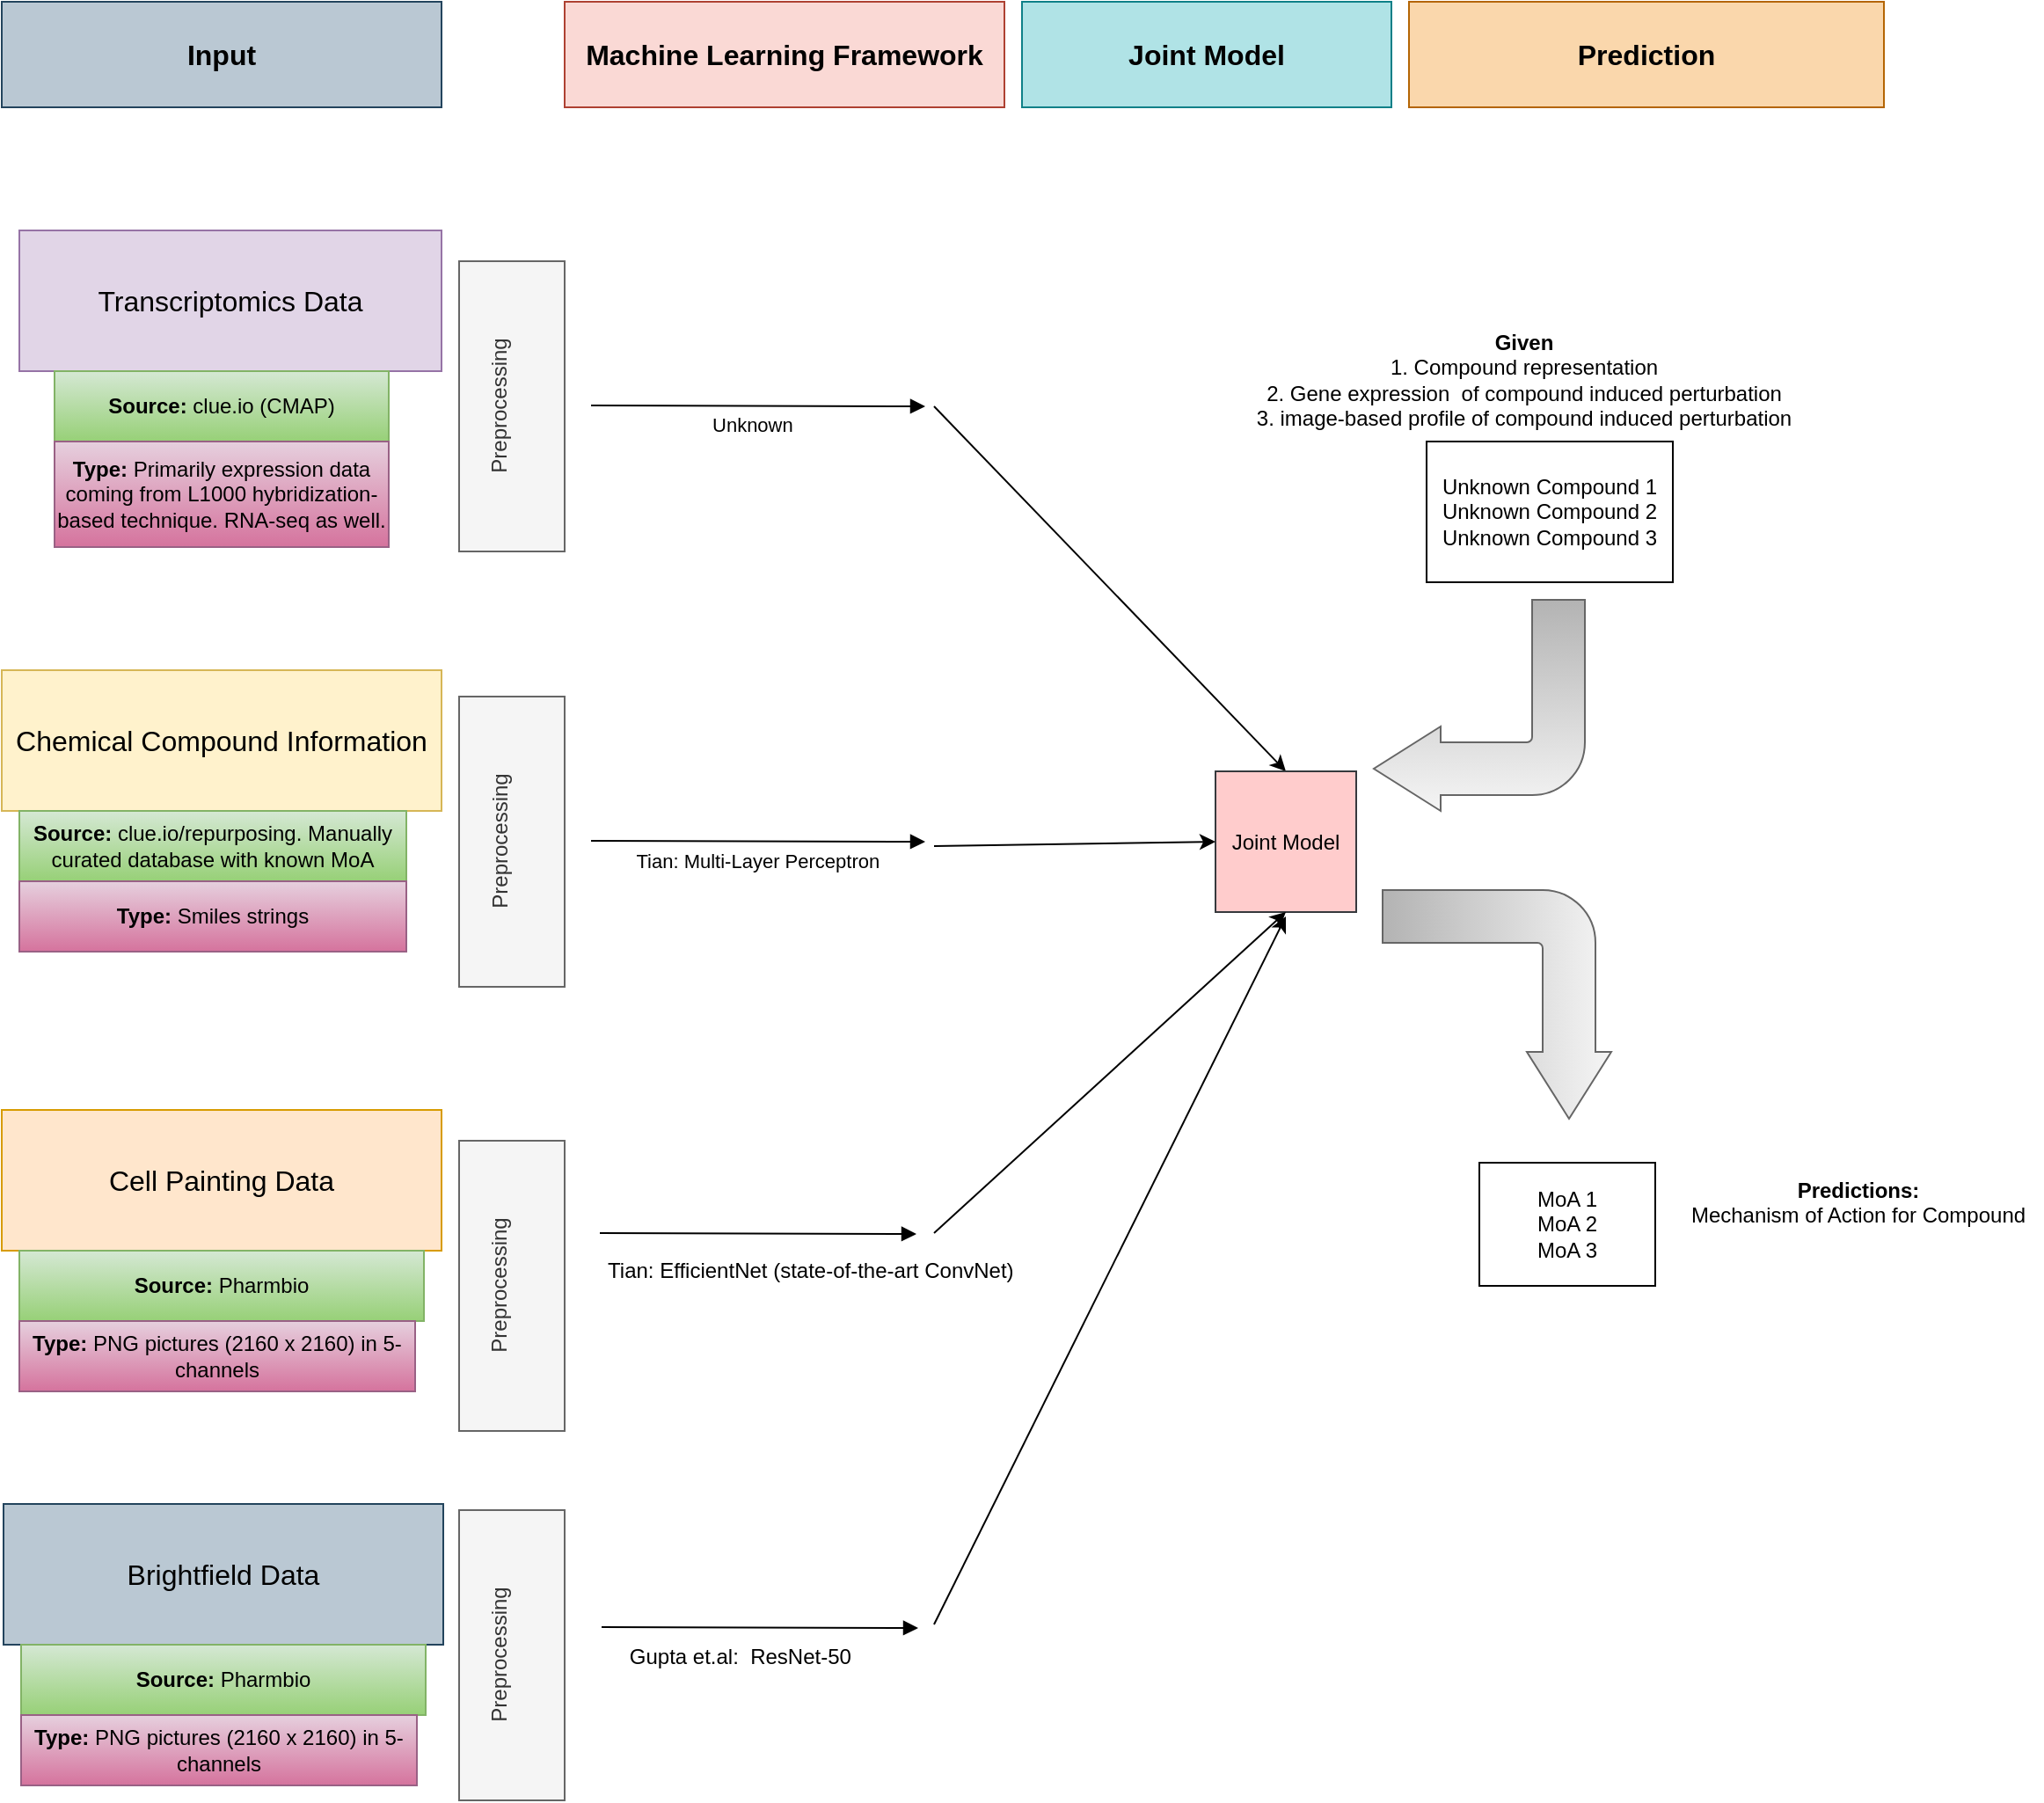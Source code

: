 <mxfile version="20.5.1" type="github">
  <diagram id="kgpKYQtTHZ0yAKxKKP6v" name="Page-1">
    <mxGraphModel dx="1892" dy="2160" grid="1" gridSize="10" guides="1" tooltips="1" connect="1" arrows="1" fold="1" page="1" pageScale="1" pageWidth="850" pageHeight="1100" math="0" shadow="0">
      <root>
        <mxCell id="0" />
        <mxCell id="1" parent="0" />
        <mxCell id="3nuBFxr9cyL0pnOWT2aG-9" value="Unknown" style="verticalAlign=bottom;endArrow=block;shadow=0;strokeWidth=1;" parent="1" edge="1">
          <mxGeometry x="-0.032" y="-20" relative="1" as="geometry">
            <mxPoint x="365" y="119.5" as="sourcePoint" />
            <mxPoint x="555" y="120" as="targetPoint" />
            <mxPoint as="offset" />
          </mxGeometry>
        </mxCell>
        <mxCell id="D1hPwI1u1eyKQ4dJg58t-1" value="&lt;font style=&quot;font-size: 16px;&quot;&gt;Transcriptomics Data&lt;/font&gt;" style="rounded=0;whiteSpace=wrap;html=1;fillColor=#e1d5e7;strokeColor=#9673a6;" parent="1" vertex="1">
          <mxGeometry x="40" y="20" width="240" height="80" as="geometry" />
        </mxCell>
        <mxCell id="D1hPwI1u1eyKQ4dJg58t-2" value="&lt;font style=&quot;font-size: 16px;&quot;&gt;Chemical Compound Information&lt;/font&gt;" style="rounded=0;whiteSpace=wrap;html=1;fillColor=#fff2cc;strokeColor=#d6b656;" parent="1" vertex="1">
          <mxGeometry x="30" y="270" width="250" height="80" as="geometry" />
        </mxCell>
        <mxCell id="D1hPwI1u1eyKQ4dJg58t-5" value="&lt;font style=&quot;font-size: 16px;&quot;&gt;Cell Painting Data&lt;/font&gt;" style="rounded=0;whiteSpace=wrap;html=1;fillColor=#ffe6cc;strokeColor=#d79b00;" parent="1" vertex="1">
          <mxGeometry x="30" y="520" width="250" height="80" as="geometry" />
        </mxCell>
        <mxCell id="D1hPwI1u1eyKQ4dJg58t-7" value="&lt;b&gt;Source:&lt;/b&gt; clue.io (CMAP)" style="rounded=0;whiteSpace=wrap;html=1;fillColor=#d5e8d4;gradientColor=#97d077;strokeColor=#82b366;" parent="1" vertex="1">
          <mxGeometry x="60" y="100" width="190" height="40" as="geometry" />
        </mxCell>
        <mxCell id="D1hPwI1u1eyKQ4dJg58t-8" value="&lt;b&gt;Source: &lt;/b&gt;clue.io/repurposing. Manually curated database with known MoA" style="rounded=0;whiteSpace=wrap;html=1;fillColor=#d5e8d4;gradientColor=#97d077;strokeColor=#82b366;" parent="1" vertex="1">
          <mxGeometry x="40" y="350" width="220" height="40" as="geometry" />
        </mxCell>
        <mxCell id="D1hPwI1u1eyKQ4dJg58t-9" value="&lt;b&gt;Source: &lt;/b&gt;Pharmbio " style="rounded=0;whiteSpace=wrap;html=1;fillColor=#d5e8d4;gradientColor=#97d077;strokeColor=#82b366;" parent="1" vertex="1">
          <mxGeometry x="40" y="600" width="230" height="40" as="geometry" />
        </mxCell>
        <mxCell id="D1hPwI1u1eyKQ4dJg58t-12" value="Tian: EfficientNet (state-of-the-art ConvNet)" style="verticalAlign=bottom;endArrow=block;shadow=0;strokeWidth=1;fontSize=12;" parent="1" edge="1">
          <mxGeometry x="0.334" y="-30" relative="1" as="geometry">
            <mxPoint x="370" y="590" as="sourcePoint" />
            <mxPoint x="550" y="590.5" as="targetPoint" />
            <mxPoint as="offset" />
          </mxGeometry>
        </mxCell>
        <mxCell id="D1hPwI1u1eyKQ4dJg58t-13" value="Tian: Multi-Layer Perceptron&#xa;" style="verticalAlign=bottom;endArrow=block;shadow=0;strokeWidth=1;" parent="1" edge="1">
          <mxGeometry x="0.001" y="-33" relative="1" as="geometry">
            <mxPoint x="365" y="367" as="sourcePoint" />
            <mxPoint x="555" y="367.5" as="targetPoint" />
            <mxPoint as="offset" />
            <Array as="points" />
          </mxGeometry>
        </mxCell>
        <mxCell id="D1hPwI1u1eyKQ4dJg58t-14" value="&lt;font style=&quot;font-size: 16px;&quot;&gt;Input&lt;/font&gt;" style="rounded=0;whiteSpace=wrap;html=1;fontStyle=1;fillColor=#bac8d3;strokeColor=#23445d;" parent="1" vertex="1">
          <mxGeometry x="30" y="-110" width="250" height="60" as="geometry" />
        </mxCell>
        <mxCell id="D1hPwI1u1eyKQ4dJg58t-15" value="&lt;b&gt;&lt;font style=&quot;font-size: 16px;&quot;&gt;Machine Learning Framework&lt;/font&gt;&lt;/b&gt;" style="rounded=0;whiteSpace=wrap;html=1;fillColor=#fad9d5;strokeColor=#ae4132;" parent="1" vertex="1">
          <mxGeometry x="350" y="-110" width="250" height="60" as="geometry" />
        </mxCell>
        <mxCell id="D1hPwI1u1eyKQ4dJg58t-16" value="&lt;b&gt;&lt;font style=&quot;font-size: 16px;&quot;&gt;Prediction&lt;/font&gt;&lt;/b&gt;" style="rounded=0;whiteSpace=wrap;html=1;fillColor=#fad7ac;strokeColor=#b46504;" parent="1" vertex="1">
          <mxGeometry x="830" y="-110" width="270" height="60" as="geometry" />
        </mxCell>
        <mxCell id="D1hPwI1u1eyKQ4dJg58t-17" value="&lt;b&gt;Type:&lt;/b&gt; Primarily expression data coming from L1000 hybridization-based technique. RNA-seq as well." style="rounded=0;whiteSpace=wrap;html=1;fillColor=#e6d0de;gradientColor=#d5739d;strokeColor=#996185;" parent="1" vertex="1">
          <mxGeometry x="60" y="140" width="190" height="60" as="geometry" />
        </mxCell>
        <mxCell id="D1hPwI1u1eyKQ4dJg58t-22" value="&lt;b&gt;Type:&lt;/b&gt;&amp;nbsp;PNG pictures (2160 x 2160) in 5-channels" style="rounded=0;whiteSpace=wrap;html=1;fillColor=#e6d0de;gradientColor=#d5739d;strokeColor=#996185;" parent="1" vertex="1">
          <mxGeometry x="40" y="640" width="225" height="40" as="geometry" />
        </mxCell>
        <mxCell id="D1hPwI1u1eyKQ4dJg58t-24" value="&lt;b&gt;Type:&lt;/b&gt; Smiles strings" style="rounded=0;whiteSpace=wrap;html=1;fillColor=#e6d0de;gradientColor=#d5739d;strokeColor=#996185;" parent="1" vertex="1">
          <mxGeometry x="40" y="390" width="220" height="40" as="geometry" />
        </mxCell>
        <mxCell id="D1hPwI1u1eyKQ4dJg58t-26" value="&lt;div&gt;Preprocessing&lt;/div&gt;&lt;div&gt;&lt;br&gt;&lt;/div&gt;" style="rounded=0;whiteSpace=wrap;html=1;rotation=-90;fillColor=#f5f5f5;fontColor=#333333;strokeColor=#666666;" parent="1" vertex="1">
          <mxGeometry x="237.5" y="337.5" width="165" height="60" as="geometry" />
        </mxCell>
        <mxCell id="D1hPwI1u1eyKQ4dJg58t-27" value="&lt;div&gt;Preprocessing&lt;/div&gt;&lt;div&gt;&lt;br&gt;&lt;/div&gt;" style="rounded=0;whiteSpace=wrap;html=1;rotation=-90;fillColor=#f5f5f5;fontColor=#333333;strokeColor=#666666;" parent="1" vertex="1">
          <mxGeometry x="237.5" y="90" width="165" height="60" as="geometry" />
        </mxCell>
        <mxCell id="D1hPwI1u1eyKQ4dJg58t-28" value="&lt;div&gt;Preprocessing&lt;/div&gt;&lt;div&gt;&lt;br&gt;&lt;/div&gt;" style="rounded=0;whiteSpace=wrap;html=1;rotation=-90;fillColor=#f5f5f5;fontColor=#333333;strokeColor=#666666;" parent="1" vertex="1">
          <mxGeometry x="237.5" y="590" width="165" height="60" as="geometry" />
        </mxCell>
        <mxCell id="D1hPwI1u1eyKQ4dJg58t-30" value="" style="endArrow=classic;html=1;rounded=0;entryX=0.5;entryY=0;entryDx=0;entryDy=0;" parent="1" target="D1hPwI1u1eyKQ4dJg58t-31" edge="1">
          <mxGeometry width="50" height="50" relative="1" as="geometry">
            <mxPoint x="560" y="120" as="sourcePoint" />
            <mxPoint x="660" y="300" as="targetPoint" />
          </mxGeometry>
        </mxCell>
        <mxCell id="D1hPwI1u1eyKQ4dJg58t-31" value="Joint Model" style="whiteSpace=wrap;html=1;aspect=fixed;fillColor=#ffcccc;strokeColor=#36393d;" parent="1" vertex="1">
          <mxGeometry x="720" y="327.5" width="80" height="80" as="geometry" />
        </mxCell>
        <mxCell id="D1hPwI1u1eyKQ4dJg58t-32" value="" style="endArrow=classic;html=1;rounded=0;entryX=0.5;entryY=1;entryDx=0;entryDy=0;" parent="1" target="D1hPwI1u1eyKQ4dJg58t-31" edge="1">
          <mxGeometry width="50" height="50" relative="1" as="geometry">
            <mxPoint x="560" y="590" as="sourcePoint" />
            <mxPoint x="690" y="410" as="targetPoint" />
          </mxGeometry>
        </mxCell>
        <mxCell id="D1hPwI1u1eyKQ4dJg58t-33" value="" style="endArrow=classic;html=1;rounded=0;entryX=0;entryY=0.5;entryDx=0;entryDy=0;" parent="1" target="D1hPwI1u1eyKQ4dJg58t-31" edge="1">
          <mxGeometry width="50" height="50" relative="1" as="geometry">
            <mxPoint x="560" y="370" as="sourcePoint" />
            <mxPoint x="690" y="190" as="targetPoint" />
          </mxGeometry>
        </mxCell>
        <mxCell id="D1hPwI1u1eyKQ4dJg58t-34" value="&lt;b&gt;&lt;font style=&quot;font-size: 16px;&quot;&gt;Joint Model&lt;/font&gt;&lt;/b&gt;" style="rounded=0;whiteSpace=wrap;html=1;fillColor=#b0e3e6;strokeColor=#0e8088;" parent="1" vertex="1">
          <mxGeometry x="610" y="-110" width="210" height="60" as="geometry" />
        </mxCell>
        <mxCell id="D1hPwI1u1eyKQ4dJg58t-36" value="&lt;div&gt;Unknown Compound 1&lt;/div&gt;&lt;div&gt;Unknown Compound 2 Unknown Compound 3&lt;br&gt;&lt;/div&gt;" style="rounded=0;whiteSpace=wrap;html=1;" parent="1" vertex="1">
          <mxGeometry x="840" y="140" width="140" height="80" as="geometry" />
        </mxCell>
        <mxCell id="D1hPwI1u1eyKQ4dJg58t-46" value="" style="html=1;shadow=0;dashed=0;align=center;verticalAlign=middle;shape=mxgraph.arrows2.bendArrow;dy=15;dx=38;notch=0;arrowHead=48;rounded=1;fontSize=12;rotation=90;fillColor=#f5f5f5;strokeColor=#666666;gradientColor=#b3b3b3;" parent="1" vertex="1">
          <mxGeometry x="815" y="395" width="130" height="130" as="geometry" />
        </mxCell>
        <mxCell id="D1hPwI1u1eyKQ4dJg58t-48" value="" style="html=1;shadow=0;dashed=0;align=center;verticalAlign=middle;shape=mxgraph.arrows2.bendArrow;dy=15;dx=38;notch=0;arrowHead=48;rounded=1;fontSize=12;rotation=-180;fillColor=#f5f5f5;strokeColor=#666666;gradientColor=#b3b3b3;" parent="1" vertex="1">
          <mxGeometry x="810" y="230" width="120" height="120" as="geometry" />
        </mxCell>
        <mxCell id="D1hPwI1u1eyKQ4dJg58t-49" value="&lt;div&gt;MoA 1&lt;/div&gt;&lt;div&gt;MoA 2&lt;/div&gt;&lt;div&gt;MoA 3&lt;br&gt;&lt;/div&gt;" style="rounded=0;whiteSpace=wrap;html=1;" parent="1" vertex="1">
          <mxGeometry x="870" y="550" width="100" height="70" as="geometry" />
        </mxCell>
        <mxCell id="D1hPwI1u1eyKQ4dJg58t-50" value="&lt;div&gt;&lt;b&gt;Given&lt;/b&gt;&lt;/div&gt;&lt;div&gt;1. Compound representation&lt;/div&gt;&lt;div&gt;2. Gene expression&amp;nbsp; of compound induced perturbation&lt;/div&gt;&lt;div&gt;3. image-based profile of compound induced perturbation&lt;br&gt;&lt;/div&gt;" style="text;html=1;align=center;verticalAlign=middle;resizable=0;points=[];autosize=1;strokeColor=none;fillColor=none;fontSize=12;" parent="1" vertex="1">
          <mxGeometry x="730" y="70" width="330" height="70" as="geometry" />
        </mxCell>
        <mxCell id="D1hPwI1u1eyKQ4dJg58t-51" value="&lt;div&gt;&lt;b&gt;Predictions:&lt;/b&gt;&lt;/div&gt;&lt;div&gt;Mechanism of Action for Compound&lt;/div&gt;&lt;div&gt;&lt;br&gt;&lt;/div&gt;" style="text;html=1;align=center;verticalAlign=middle;resizable=0;points=[];autosize=1;strokeColor=none;fillColor=none;fontSize=12;" parent="1" vertex="1">
          <mxGeometry x="980" y="550" width="210" height="60" as="geometry" />
        </mxCell>
        <mxCell id="mocRb3aVS4eG0VOFSvYx-1" value="&lt;font style=&quot;font-size: 16px;&quot;&gt;Brightfield Data&lt;/font&gt;" style="rounded=0;whiteSpace=wrap;html=1;fillColor=#bac8d3;strokeColor=#23445d;" vertex="1" parent="1">
          <mxGeometry x="31" y="744" width="250" height="80" as="geometry" />
        </mxCell>
        <mxCell id="mocRb3aVS4eG0VOFSvYx-2" value="&lt;b&gt;Source: &lt;/b&gt;Pharmbio " style="rounded=0;whiteSpace=wrap;html=1;fillColor=#d5e8d4;gradientColor=#97d077;strokeColor=#82b366;" vertex="1" parent="1">
          <mxGeometry x="41" y="824" width="230" height="40" as="geometry" />
        </mxCell>
        <mxCell id="mocRb3aVS4eG0VOFSvYx-3" value="Gupta et.al:  ResNet-50" style="verticalAlign=bottom;endArrow=block;shadow=0;strokeWidth=1;fontSize=12;" edge="1" parent="1">
          <mxGeometry x="-0.121" y="-26" relative="1" as="geometry">
            <mxPoint x="371" y="814" as="sourcePoint" />
            <mxPoint x="551" y="814.5" as="targetPoint" />
            <mxPoint as="offset" />
          </mxGeometry>
        </mxCell>
        <mxCell id="mocRb3aVS4eG0VOFSvYx-4" value="&lt;b&gt;Type:&lt;/b&gt;&amp;nbsp;PNG pictures (2160 x 2160) in 5-channels" style="rounded=0;whiteSpace=wrap;html=1;fillColor=#e6d0de;gradientColor=#d5739d;strokeColor=#996185;" vertex="1" parent="1">
          <mxGeometry x="41" y="864" width="225" height="40" as="geometry" />
        </mxCell>
        <mxCell id="mocRb3aVS4eG0VOFSvYx-5" value="&lt;div&gt;Preprocessing&lt;/div&gt;&lt;div&gt;&lt;br&gt;&lt;/div&gt;" style="rounded=0;whiteSpace=wrap;html=1;rotation=-90;fillColor=#f5f5f5;fontColor=#333333;strokeColor=#666666;" vertex="1" parent="1">
          <mxGeometry x="237.5" y="800" width="165" height="60" as="geometry" />
        </mxCell>
        <mxCell id="mocRb3aVS4eG0VOFSvYx-6" value="" style="endArrow=classic;html=1;rounded=0;" edge="1" parent="1">
          <mxGeometry width="50" height="50" relative="1" as="geometry">
            <mxPoint x="560" y="812.5" as="sourcePoint" />
            <mxPoint x="760" y="410" as="targetPoint" />
          </mxGeometry>
        </mxCell>
      </root>
    </mxGraphModel>
  </diagram>
</mxfile>
